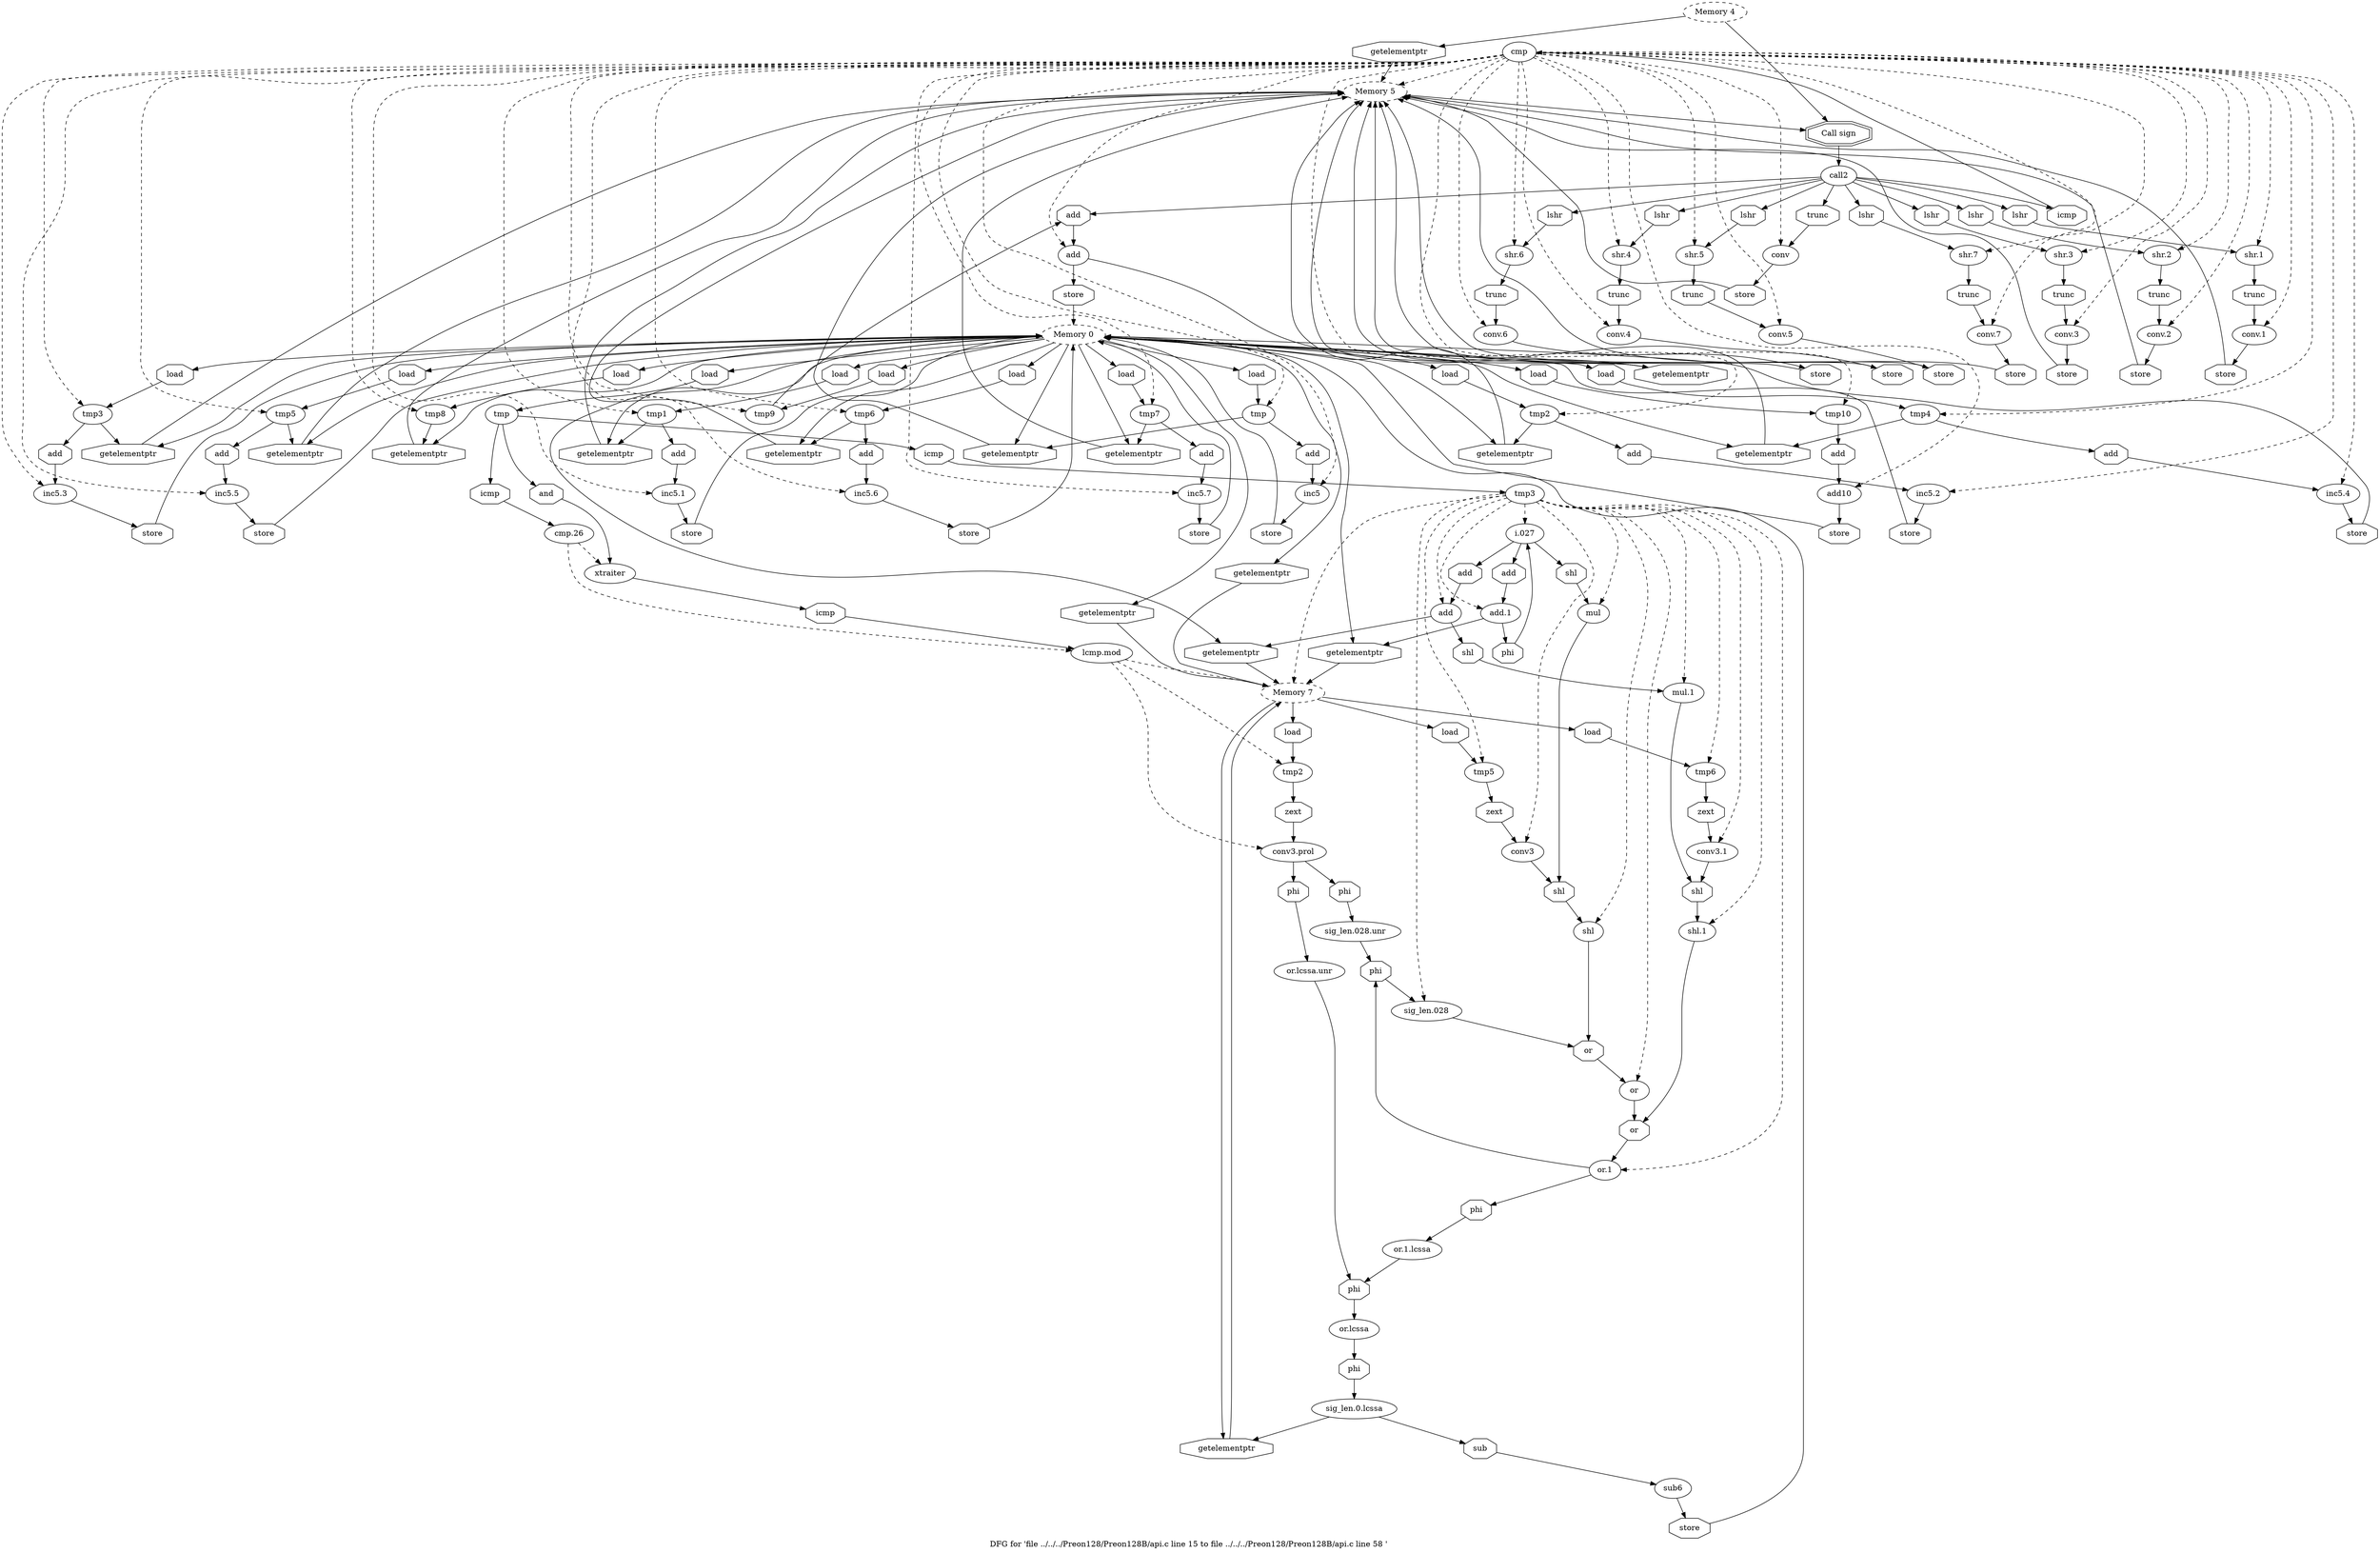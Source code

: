 digraph "DFG for 'file ../../../Preon128/Preon128B/api.c line 15 to file ../../../Preon128/Preon128B/api.c line 58 '  "{
label="DFG for 'file ../../../Preon128/Preon128B/api.c line 15 to file ../../../Preon128/Preon128B/api.c line 58 ' ";
node_2340[shape=ellipse,style=solid,label="cmp"]
node_2335[shape=ellipse,style=dashed,label="Memory 5"]
"node_2340"->"node_2335" [style=dashed]
node_2440[shape=ellipse,style=solid,label="add10"]
"node_2340"->"node_2440" [style=dashed]
node_2400[shape=ellipse,style=solid,label="tmp5"]
"node_2340"->"node_2400" [style=dashed]
node_2385[shape=ellipse,style=solid,label="shr.4"]
"node_2340"->"node_2385" [style=dashed]
node_2402[shape=ellipse,style=solid,label="inc5.5"]
"node_2340"->"node_2402" [style=dashed]
node_2396[shape=ellipse,style=solid,label="shr.5"]
"node_2340"->"node_2396" [style=dashed]
node_2355[shape=ellipse,style=solid,label="tmp1"]
"node_2340"->"node_2355" [style=dashed]
node_2429[shape=ellipse,style=solid,label="tmp8"]
"node_2340"->"node_2429" [style=dashed]
node_2407[shape=ellipse,style=solid,label="shr.6"]
"node_2340"->"node_2407" [style=dashed]
node_2409[shape=ellipse,style=solid,label="conv.6"]
"node_2340"->"node_2409" [style=dashed]
node_2378[shape=ellipse,style=solid,label="tmp3"]
"node_2340"->"node_2378" [style=dashed]
node_2398[shape=ellipse,style=solid,label="conv.5"]
"node_2340"->"node_2398" [style=dashed]
node_2411[shape=ellipse,style=solid,label="tmp6"]
"node_2340"->"node_2411" [style=dashed]
node_2344[shape=ellipse,style=solid,label="tmp"]
"node_2340"->"node_2344" [style=dashed]
node_2413[shape=ellipse,style=solid,label="inc5.6"]
"node_2340"->"node_2413" [style=dashed]
node_2387[shape=ellipse,style=solid,label="conv.4"]
"node_2340"->"node_2387" [style=dashed]
node_2375[shape=ellipse,style=solid,label="conv.3"]
"node_2340"->"node_2375" [style=dashed]
node_2418[shape=ellipse,style=solid,label="shr.7"]
"node_2340"->"node_2418" [style=dashed]
node_2357[shape=ellipse,style=solid,label="inc5.1"]
"node_2340"->"node_2357" [style=dashed]
node_2432[shape=ellipse,style=solid,label="tmp9"]
"node_2340"->"node_2432" [style=dashed]
node_2364[shape=ellipse,style=solid,label="conv.2"]
"node_2340"->"node_2364" [style=dashed]
node_2420[shape=ellipse,style=solid,label="conv.7"]
"node_2340"->"node_2420" [style=dashed]
node_2366[shape=ellipse,style=solid,label="tmp2"]
"node_2340"->"node_2366" [style=dashed]
node_2438[shape=ellipse,style=solid,label="tmp10"]
"node_2340"->"node_2438" [style=dashed]
node_2368[shape=ellipse,style=solid,label="inc5.2"]
"node_2340"->"node_2368" [style=dashed]
node_2422[shape=ellipse,style=solid,label="tmp7"]
"node_2340"->"node_2422" [style=dashed]
node_2380[shape=ellipse,style=solid,label="inc5.3"]
"node_2340"->"node_2380" [style=dashed]
node_2434[shape=ellipse,style=solid,label="add"]
"node_2340"->"node_2434" [style=dashed]
node_2346[shape=ellipse,style=solid,label="inc5"]
"node_2340"->"node_2346" [style=dashed]
node_2353[shape=ellipse,style=solid,label="conv.1"]
"node_2340"->"node_2353" [style=dashed]
node_2389[shape=ellipse,style=solid,label="tmp4"]
"node_2340"->"node_2389" [style=dashed]
node_2424[shape=ellipse,style=solid,label="inc5.7"]
"node_2340"->"node_2424" [style=dashed]
node_2362[shape=ellipse,style=solid,label="shr.2"]
"node_2340"->"node_2362" [style=dashed]
node_2342[shape=ellipse,style=solid,label="conv"]
"node_2340"->"node_2342" [style=dashed]
node_2373[shape=ellipse,style=solid,label="shr.3"]
"node_2340"->"node_2373" [style=dashed]
node_2391[shape=ellipse,style=solid,label="inc5.4"]
"node_2340"->"node_2391" [style=dashed]
node_2351[shape=ellipse,style=solid,label="shr.1"]
"node_2340"->"node_2351" [style=dashed]
node_2339[shape=doubleoctagon,style=solid,label="Call sign"]
node_2338[shape=ellipse,style=solid,label="call2"]
"node_2339"->"node_2338"
node_2386[shape=octagon,style=solid,label="lshr"]
"node_2338"->"node_2386"
node_2343[shape=octagon,style=solid,label="trunc"]
"node_2338"->"node_2343"
node_2408[shape=octagon,style=solid,label="lshr"]
"node_2338"->"node_2408"
node_2419[shape=octagon,style=solid,label="lshr"]
"node_2338"->"node_2419"
node_2374[shape=octagon,style=solid,label="lshr"]
"node_2338"->"node_2374"
node_2435[shape=octagon,style=solid,label="add"]
"node_2338"->"node_2435"
node_2397[shape=octagon,style=solid,label="lshr"]
"node_2338"->"node_2397"
node_2352[shape=octagon,style=solid,label="lshr"]
"node_2338"->"node_2352"
node_2341[shape=octagon,style=solid,label="icmp"]
"node_2338"->"node_2341"
node_2363[shape=octagon,style=solid,label="lshr"]
"node_2338"->"node_2363"
node_2337[shape=ellipse,style=dashed,label="Memory 4"]
"node_2337"->"node_2339"
node_2336[shape=octagon,style=solid,label="getelementptr"]
"node_2337"->"node_2336"
"node_2336"->"node_2335"
"node_2335"->"node_2339"
node_2334[shape=ellipse,style=dashed,label="Memory 0"]
node_2401[shape=octagon,style=solid,label="load"]
"node_2334"->"node_2401"
node_2383[shape=octagon,style=solid,label="getelementptr"]
"node_2334"->"node_2383"
node_2405[shape=octagon,style=solid,label="getelementptr"]
"node_2334"->"node_2405"
node_2349[shape=octagon,style=solid,label="getelementptr"]
"node_2334"->"node_2349"
node_2437[shape=octagon,style=solid,label="getelementptr"]
"node_2334"->"node_2437"
node_2430[shape=octagon,style=solid,label="load"]
"node_2334"->"node_2430"
node_2431[shape=octagon,style=solid,label="getelementptr"]
"node_2334"->"node_2431"
node_2356[shape=octagon,style=solid,label="load"]
"node_2334"->"node_2356"
node_2360[shape=octagon,style=solid,label="getelementptr"]
"node_2334"->"node_2360"
node_2412[shape=octagon,style=solid,label="load"]
"node_2334"->"node_2412"
node_2416[shape=octagon,style=solid,label="getelementptr"]
"node_2334"->"node_2416"
node_2489[shape=octagon,style=solid,label="getelementptr"]
"node_2334"->"node_2489"
node_2367[shape=octagon,style=solid,label="load"]
"node_2334"->"node_2367"
node_2433[shape=octagon,style=solid,label="load"]
"node_2334"->"node_2433"
node_2498[shape=octagon,style=solid,label="getelementptr"]
"node_2334"->"node_2498"
node_2345[shape=octagon,style=solid,label="load"]
"node_2334"->"node_2345"
node_2439[shape=octagon,style=solid,label="load"]
"node_2334"->"node_2439"
node_2394[shape=octagon,style=solid,label="getelementptr"]
"node_2334"->"node_2394"
node_2379[shape=octagon,style=solid,label="load"]
"node_2334"->"node_2379"
node_2423[shape=octagon,style=solid,label="load"]
"node_2334"->"node_2423"
node_2443[shape=octagon,style=solid,label="load"]
"node_2334"->"node_2443"
node_2472[shape=octagon,style=solid,label="getelementptr"]
"node_2334"->"node_2472"
node_2451[shape=octagon,style=solid,label="getelementptr"]
"node_2334"->"node_2451"
node_2390[shape=octagon,style=solid,label="load"]
"node_2334"->"node_2390"
node_2427[shape=octagon,style=solid,label="getelementptr"]
"node_2334"->"node_2427"
node_2371[shape=octagon,style=solid,label="getelementptr"]
"node_2334"->"node_2371"
node_2377[shape=octagon,style=solid,label="store"]
"node_2440"->"node_2377"
node_2441[shape=octagon,style=solid,label="add"]
"node_2441"->"node_2440"
"node_2386"->"node_2385"
node_2395[shape=octagon,style=solid,label="store"]
"node_2395"->"node_2335"
node_2359[shape=octagon,style=solid,label="store"]
"node_2359"->"node_2334"
node_2466[shape=ellipse,style=solid,label="shl.1"]
node_2465[shape=octagon,style=solid,label="or"]
"node_2466"->"node_2465"
node_2467[shape=octagon,style=solid,label="shl"]
"node_2467"->"node_2466"
node_2454[shape=ellipse,style=solid,label="conv3.prol"]
node_2457[shape=octagon,style=solid,label="phi"]
"node_2454"->"node_2457"
node_2459[shape=octagon,style=solid,label="phi"]
"node_2454"->"node_2459"
node_2455[shape=octagon,style=solid,label="zext"]
"node_2455"->"node_2454"
node_2403[shape=octagon,style=solid,label="add"]
"node_2400"->"node_2403"
"node_2400"->"node_2405"
"node_2401"->"node_2400"
node_2484[shape=octagon,style=solid,label="shl"]
node_2483[shape=ellipse,style=solid,label="shl"]
"node_2484"->"node_2483"
node_2485[shape=ellipse,style=solid,label="conv3"]
"node_2485"->"node_2484"
node_2486[shape=octagon,style=solid,label="zext"]
"node_2486"->"node_2485"
node_2376[shape=octagon,style=solid,label="trunc"]
"node_2376"->"node_2375"
node_2456[shape=ellipse,style=solid,label="or.lcssa.unr"]
node_2495[shape=octagon,style=solid,label="phi"]
"node_2456"->"node_2495"
"node_2457"->"node_2456"
node_2388[shape=octagon,style=solid,label="trunc"]
"node_2385"->"node_2388"
"node_2383"->"node_2335"
node_2404[shape=octagon,style=solid,label="store"]
"node_2402"->"node_2404"
"node_2403"->"node_2402"
node_2499[shape=ellipse,style=solid,label="sub6"]
node_2501[shape=octagon,style=solid,label="store"]
"node_2499"->"node_2501"
node_2500[shape=octagon,style=solid,label="sub"]
"node_2500"->"node_2499"
"node_2501"->"node_2334"
node_2399[shape=octagon,style=solid,label="trunc"]
"node_2396"->"node_2399"
node_2358[shape=octagon,style=solid,label="add"]
"node_2355"->"node_2358"
"node_2355"->"node_2360"
node_2493[shape=octagon,style=solid,label="phi"]
node_2492[shape=ellipse,style=solid,label="sig_len.028"]
"node_2493"->"node_2492"
node_2494[shape=ellipse,style=solid,label="or.lcssa"]
node_2497[shape=octagon,style=solid,label="phi"]
"node_2494"->"node_2497"
"node_2495"->"node_2494"
"node_2358"->"node_2357"
node_2452[shape=ellipse,style=solid,label="tmp2"]
"node_2452"->"node_2455"
node_2453[shape=octagon,style=solid,label="load"]
"node_2453"->"node_2452"
"node_2404"->"node_2334"
"node_2405"->"node_2335"
"node_2349"->"node_2335"
node_2428[shape=octagon,style=solid,label="store"]
"node_2428"->"node_2335"
"node_2429"->"node_2431"
node_2468[shape=ellipse,style=solid,label="conv3.1"]
"node_2468"->"node_2467"
node_2469[shape=octagon,style=solid,label="zext"]
"node_2469"->"node_2468"
node_2436[shape=octagon,style=solid,label="store"]
"node_2436"->"node_2334"
"node_2437"->"node_2335"
"node_2430"->"node_2429"
"node_2431"->"node_2335"
"node_2343"->"node_2342"
"node_2377"->"node_2334"
node_2392[shape=octagon,style=solid,label="add"]
"node_2392"->"node_2391"
node_2406[shape=octagon,style=solid,label="store"]
"node_2406"->"node_2335"
node_2410[shape=octagon,style=solid,label="trunc"]
"node_2407"->"node_2410"
"node_2408"->"node_2407"
node_2417[shape=octagon,style=solid,label="store"]
"node_2409"->"node_2417"
node_2458[shape=ellipse,style=solid,label="sig_len.028.unr"]
"node_2458"->"node_2493"
"node_2459"->"node_2458"
"node_2378"->"node_2383"
node_2381[shape=octagon,style=solid,label="add"]
"node_2378"->"node_2381"
node_2476[shape=octagon,style=solid,label="phi"]
node_2475[shape=ellipse,style=solid,label="i.027"]
"node_2476"->"node_2475"
node_2477[shape=ellipse,style=solid,label="mul.1"]
"node_2477"->"node_2467"
"node_2398"->"node_2406"
"node_2399"->"node_2398"
node_2446[shape=ellipse,style=solid,label="xtraiter"]
node_2449[shape=octagon,style=solid,label="icmp"]
"node_2446"->"node_2449"
node_2447[shape=octagon,style=solid,label="and"]
"node_2447"->"node_2446"
"node_2410"->"node_2409"
node_2414[shape=octagon,style=solid,label="add"]
"node_2411"->"node_2414"
"node_2411"->"node_2416"
"node_2344"->"node_2349"
node_2347[shape=octagon,style=solid,label="add"]
"node_2344"->"node_2347"
"node_2356"->"node_2355"
"node_2360"->"node_2335"
node_2474[shape=octagon,style=solid,label="add"]
node_2473[shape=ellipse,style=solid,label="add.1"]
"node_2474"->"node_2473"
"node_2475"->"node_2474"
node_2491[shape=octagon,style=solid,label="shl"]
"node_2475"->"node_2491"
node_2480[shape=octagon,style=solid,label="add"]
"node_2475"->"node_2480"
"node_2412"->"node_2411"
node_2415[shape=octagon,style=solid,label="store"]
"node_2413"->"node_2415"
node_2384[shape=octagon,style=solid,label="store"]
"node_2384"->"node_2335"
"node_2387"->"node_2395"
"node_2414"->"node_2413"
"node_2415"->"node_2334"
"node_2416"->"node_2335"
"node_2417"->"node_2335"
"node_2375"->"node_2384"
node_2487[shape=ellipse,style=solid,label="tmp5"]
"node_2487"->"node_2486"
node_2488[shape=octagon,style=solid,label="load"]
"node_2488"->"node_2487"
node_2450[shape=ellipse,style=dashed,label="Memory 7"]
"node_2489"->"node_2450"
node_2421[shape=octagon,style=solid,label="trunc"]
"node_2418"->"node_2421"
"node_2419"->"node_2418"
"node_2367"->"node_2366"
"node_2357"->"node_2359"
node_2350[shape=octagon,style=solid,label="store"]
"node_2350"->"node_2335"
"node_2432"->"node_2435"
"node_2433"->"node_2432"
node_2460[shape=ellipse,style=solid,label="tmp3"]
"node_2460"->"node_2466" [style=dashed]
"node_2460"->"node_2485" [style=dashed]
"node_2460"->"node_2468" [style=dashed]
"node_2460"->"node_2477" [style=dashed]
"node_2460"->"node_2475" [style=dashed]
"node_2460"->"node_2487" [style=dashed]
node_2490[shape=ellipse,style=solid,label="mul"]
"node_2460"->"node_2490" [style=dashed]
"node_2460"->"node_2492" [style=dashed]
node_2470[shape=ellipse,style=solid,label="tmp6"]
"node_2460"->"node_2470" [style=dashed]
node_2479[shape=ellipse,style=solid,label="add"]
"node_2460"->"node_2479" [style=dashed]
node_2481[shape=ellipse,style=solid,label="or"]
"node_2460"->"node_2481" [style=dashed]
"node_2460"->"node_2473" [style=dashed]
"node_2460"->"node_2450" [style=dashed]
node_2464[shape=ellipse,style=solid,label="or.1"]
"node_2460"->"node_2464" [style=dashed]
"node_2460"->"node_2483" [style=dashed]
node_2461[shape=octagon,style=solid,label="icmp"]
"node_2461"->"node_2460"
node_2348[shape=octagon,style=solid,label="store"]
"node_2348"->"node_2334"
node_2393[shape=octagon,style=solid,label="store"]
"node_2393"->"node_2334"
node_2502[shape=octagon,style=solid,label="getelementptr"]
"node_2502"->"node_2450"
node_2354[shape=octagon,style=solid,label="trunc"]
"node_2354"->"node_2353"
node_2372[shape=octagon,style=solid,label="store"]
"node_2364"->"node_2372"
"node_2490"->"node_2484"
"node_2491"->"node_2490"
node_2482[shape=octagon,style=solid,label="or"]
"node_2492"->"node_2482"
"node_2374"->"node_2373"
"node_2420"->"node_2428"
"node_2421"->"node_2420"
node_2369[shape=octagon,style=solid,label="add"]
"node_2366"->"node_2369"
"node_2366"->"node_2371"
node_2496[shape=ellipse,style=solid,label="sig_len.0.lcssa"]
"node_2496"->"node_2500"
"node_2496"->"node_2502"
"node_2497"->"node_2496"
"node_2498"->"node_2450"
"node_2345"->"node_2344"
"node_2438"->"node_2441"
"node_2439"->"node_2438"
node_2370[shape=octagon,style=solid,label="store"]
"node_2368"->"node_2370"
"node_2470"->"node_2469"
node_2471[shape=octagon,style=solid,label="load"]
"node_2471"->"node_2470"
"node_2388"->"node_2387"
"node_2394"->"node_2335"
"node_2379"->"node_2378"
node_2425[shape=octagon,style=solid,label="add"]
"node_2422"->"node_2425"
"node_2422"->"node_2427"
"node_2423"->"node_2422"
node_2382[shape=octagon,style=solid,label="store"]
"node_2380"->"node_2382"
"node_2434"->"node_2436"
"node_2434"->"node_2437"
"node_2435"->"node_2434"
node_2442[shape=ellipse,style=solid,label="tmp"]
"node_2442"->"node_2447"
"node_2442"->"node_2461"
node_2445[shape=octagon,style=solid,label="icmp"]
"node_2442"->"node_2445"
"node_2443"->"node_2442"
"node_2369"->"node_2368"
node_2361[shape=octagon,style=solid,label="store"]
"node_2361"->"node_2335"
node_2478[shape=octagon,style=solid,label="shl"]
"node_2478"->"node_2477"
"node_2479"->"node_2489"
"node_2479"->"node_2478"
"node_2346"->"node_2348"
"node_2372"->"node_2335"
node_2444[shape=ellipse,style=solid,label="cmp.26"]
"node_2444"->"node_2446" [style=dashed]
node_2448[shape=ellipse,style=solid,label="lcmp.mod"]
"node_2444"->"node_2448" [style=dashed]
"node_2445"->"node_2444"
"node_2480"->"node_2479"
"node_2481"->"node_2465"
"node_2353"->"node_2361"
"node_2389"->"node_2392"
"node_2389"->"node_2394"
"node_2472"->"node_2450"
"node_2473"->"node_2476"
"node_2473"->"node_2472"
"node_2450"->"node_2453"
"node_2450"->"node_2488"
"node_2450"->"node_2502"
"node_2450"->"node_2471"
"node_2451"->"node_2450"
"node_2381"->"node_2380"
"node_2397"->"node_2396"
node_2462[shape=ellipse,style=solid,label="or.1.lcssa"]
"node_2462"->"node_2495"
node_2463[shape=octagon,style=solid,label="phi"]
"node_2463"->"node_2462"
"node_2382"->"node_2334"
"node_2390"->"node_2389"
"node_2464"->"node_2493"
"node_2464"->"node_2463"
"node_2465"->"node_2464"
node_2365[shape=octagon,style=solid,label="trunc"]
"node_2365"->"node_2364"
node_2426[shape=octagon,style=solid,label="store"]
"node_2424"->"node_2426"
"node_2425"->"node_2424"
"node_2370"->"node_2334"
"node_2362"->"node_2365"
"node_2426"->"node_2334"
"node_2427"->"node_2335"
"node_2482"->"node_2481"
"node_2483"->"node_2482"
"node_2371"->"node_2335"
"node_2352"->"node_2351"
"node_2341"->"node_2340"
"node_2342"->"node_2350"
"node_2373"->"node_2376"
"node_2391"->"node_2393"
"node_2347"->"node_2346"
"node_2448"->"node_2454" [style=dashed]
"node_2448"->"node_2452" [style=dashed]
"node_2448"->"node_2450" [style=dashed]
"node_2449"->"node_2448"
"node_2351"->"node_2354"
"node_2363"->"node_2362"
}

